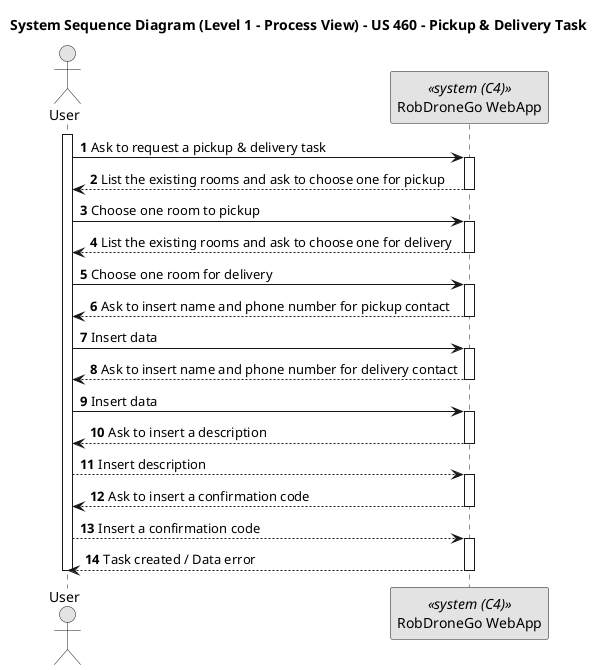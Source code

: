 @startuml
skinparam monochrome true
skinparam packageStyle rectangle
skinparam shadowing false

title System Sequence Diagram (Level 1 - Process View) - US 460 - Pickup & Delivery Task
autonumber

Actor "User" as user
participant "RobDroneGo WebApp" as WebSite <<system (C4)>>

activate user
    user -> WebSite : Ask to request a pickup & delivery task
    activate WebSite
        WebSite --> user : List the existing rooms and ask to choose one for pickup
    deactivate WebSite

    user -> WebSite : Choose one room to pickup
    activate WebSite
        WebSite --> user : List the existing rooms and ask to choose one for delivery
    deactivate WebSite
    user -> WebSite : Choose one room for delivery
    
    activate WebSite
        WebSite --> user : Ask to insert name and phone number for pickup contact
    deactivate WebSite
    user -> WebSite : Insert data

    activate WebSite
        WebSite --> user : Ask to insert name and phone number for delivery contact
    deactivate WebSite
    user -> WebSite : Insert data

    activate WebSite
        WebSite --> user : Ask to insert a description
    deactivate WebSite
    user --> WebSite : Insert description

    activate WebSite
        WebSite --> user : Ask to insert a confirmation code
    deactivate WebSite
    user --> WebSite : Insert a confirmation code

    activate WebSite
        WebSite --> user : Task created / Data error
    deactivate WebSite
deactivate user

@enduml

